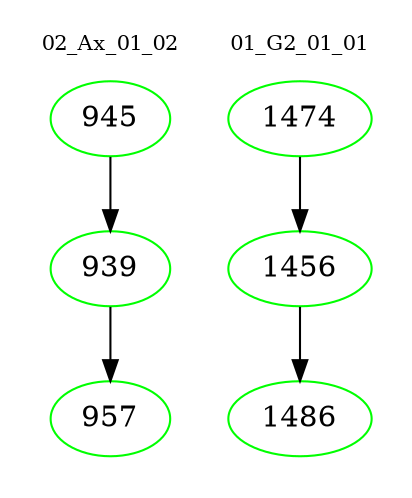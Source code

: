 digraph{
subgraph cluster_0 {
color = white
label = "02_Ax_01_02";
fontsize=10;
T0_945 [label="945", color="green"]
T0_945 -> T0_939 [color="black"]
T0_939 [label="939", color="green"]
T0_939 -> T0_957 [color="black"]
T0_957 [label="957", color="green"]
}
subgraph cluster_1 {
color = white
label = "01_G2_01_01";
fontsize=10;
T1_1474 [label="1474", color="green"]
T1_1474 -> T1_1456 [color="black"]
T1_1456 [label="1456", color="green"]
T1_1456 -> T1_1486 [color="black"]
T1_1486 [label="1486", color="green"]
}
}
